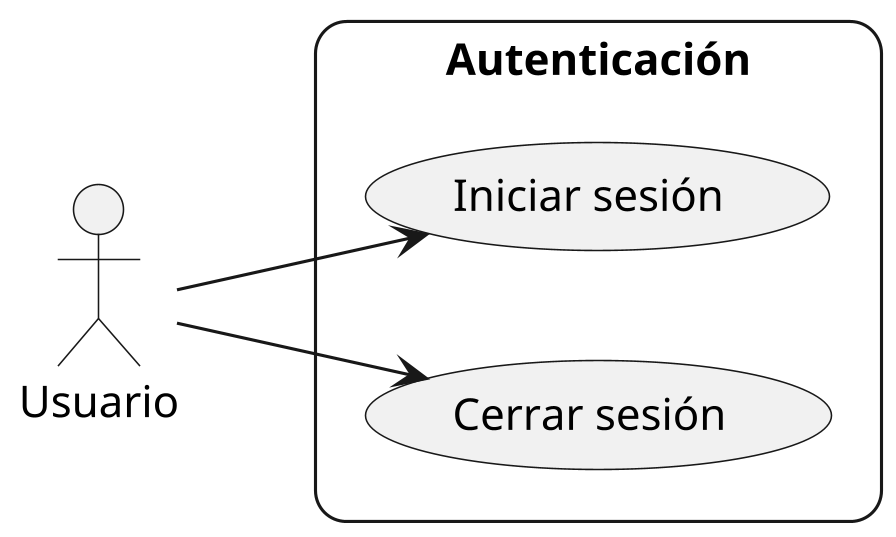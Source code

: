 @startuml authentication
left to right direction
skinparam roundcorner 20
skinparam Dpi 300
actor Usuario

rectangle Autenticación {
    Usuario --> (Iniciar sesión)    
    Usuario --> (Cerrar sesión)
}
@enduml 